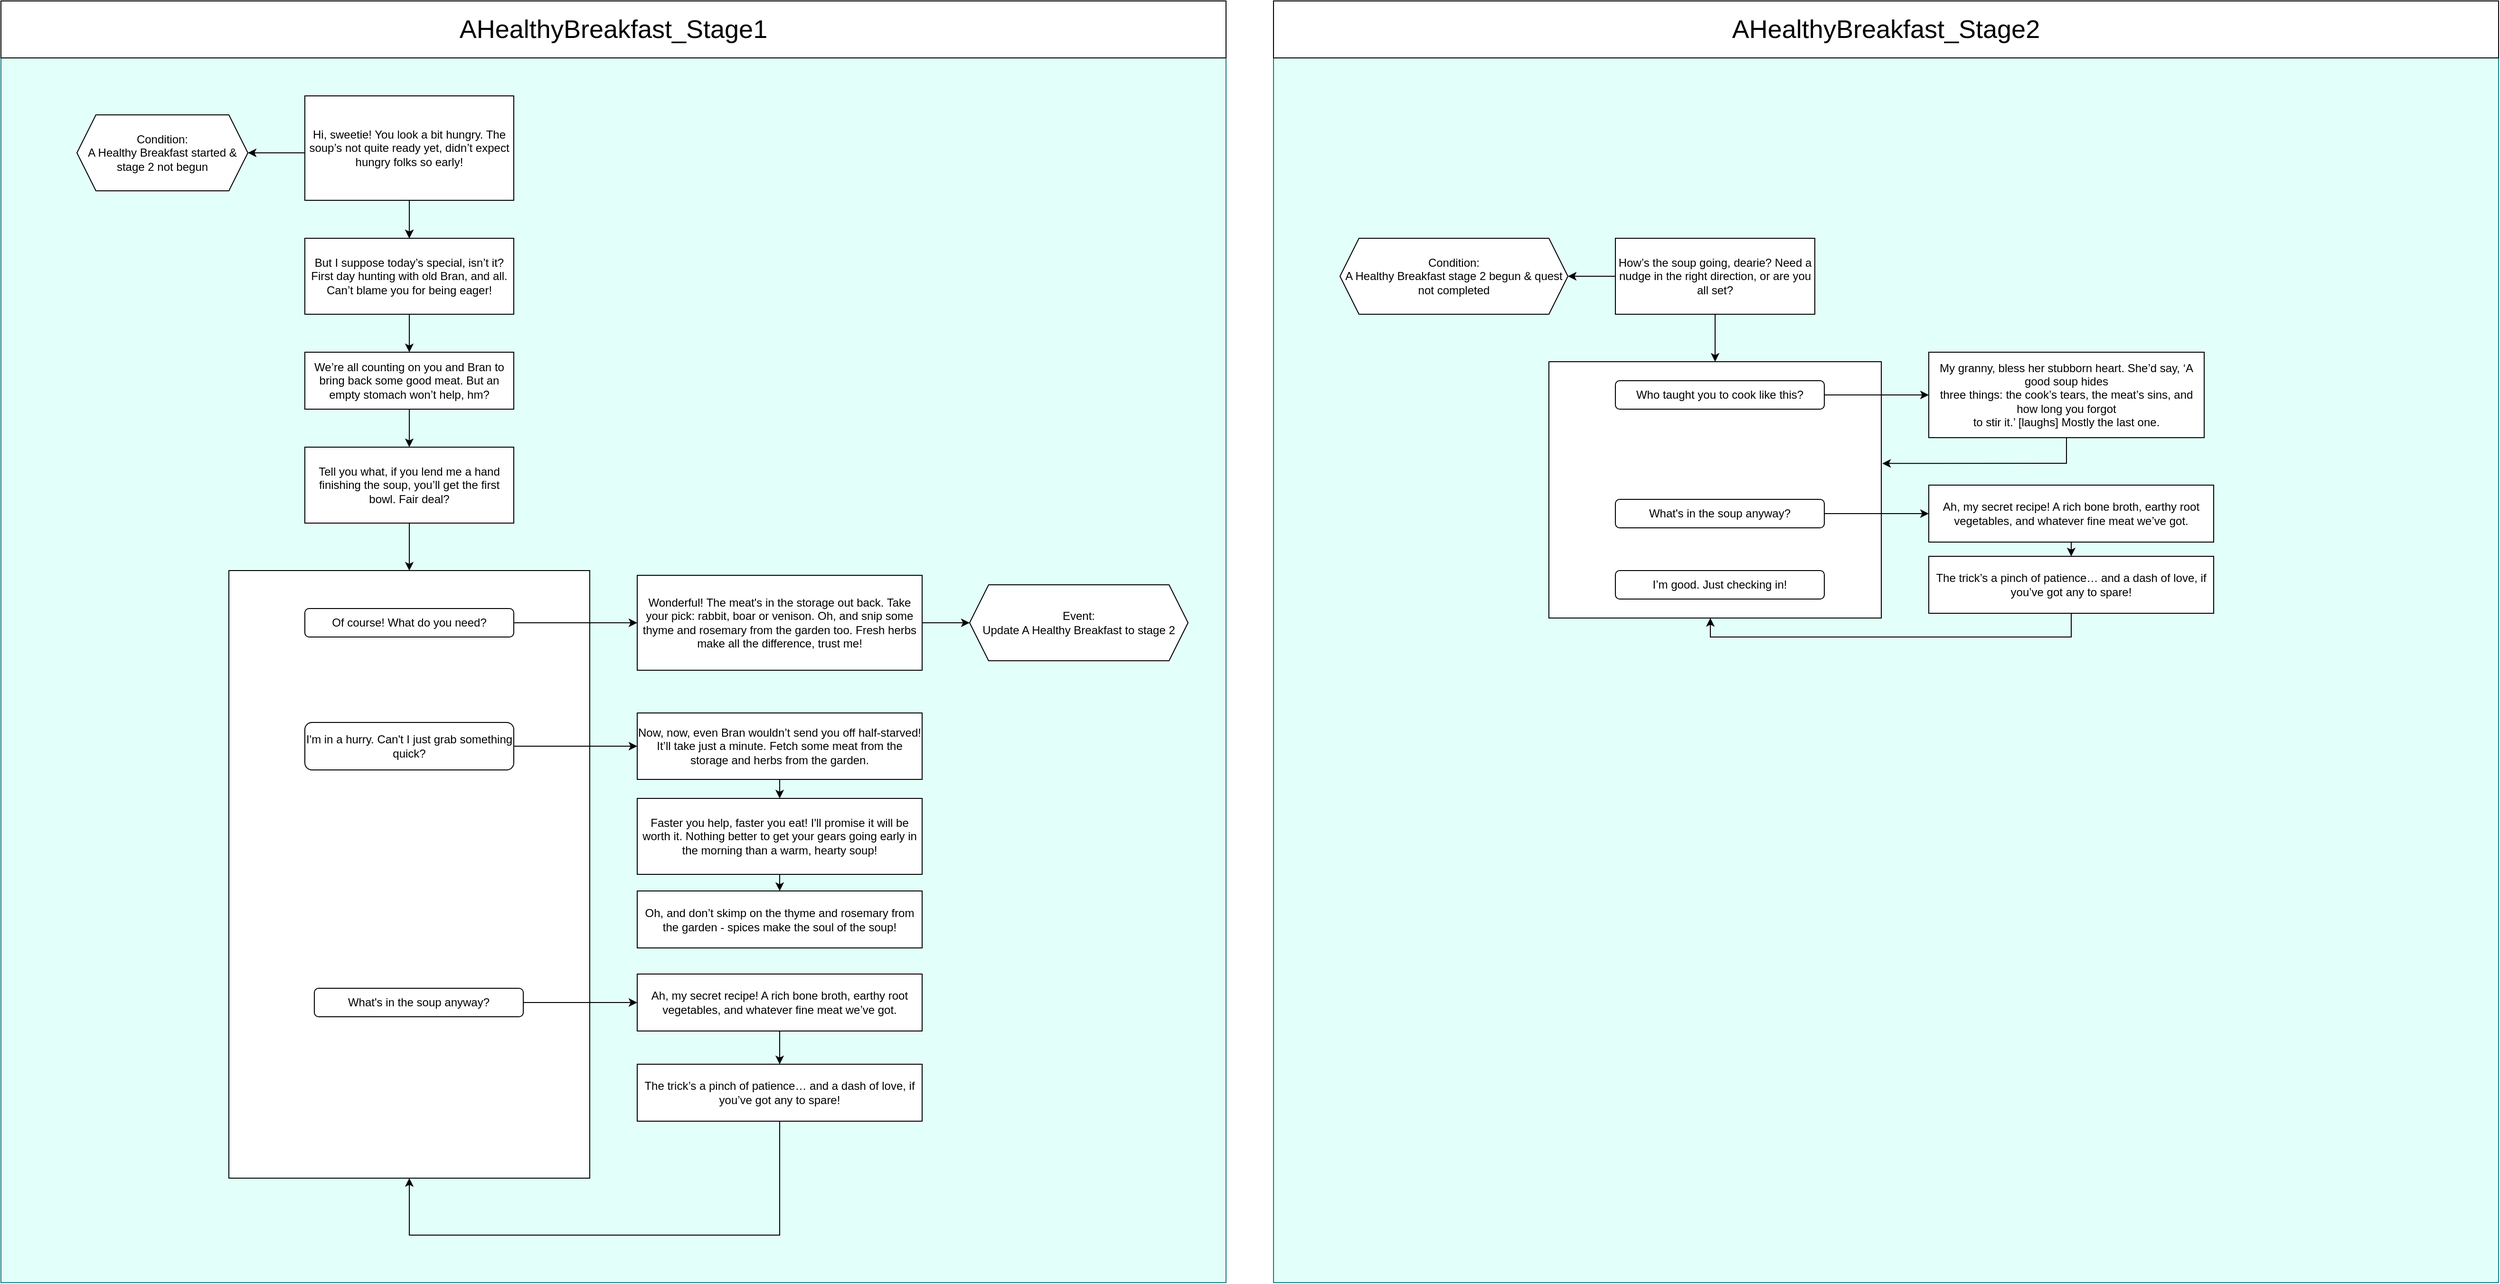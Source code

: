 <mxfile version="27.2.0">
  <diagram name="Page-1" id="DHuM1axFLLnh3QernCQQ">
    <mxGraphModel dx="2153" dy="1814" grid="1" gridSize="10" guides="1" tooltips="1" connect="1" arrows="1" fold="1" page="1" pageScale="1" pageWidth="850" pageHeight="1100" math="0" shadow="0">
      <root>
        <mxCell id="0" />
        <mxCell id="1" parent="0" />
        <mxCell id="LFIkx6h78dEoTtOIi-fp-30" value="" style="rounded=0;whiteSpace=wrap;html=1;fillColor=#E3FFF9;strokeColor=#0e8088;" vertex="1" parent="1">
          <mxGeometry x="1220" y="-60" width="1290" height="1290" as="geometry" />
        </mxCell>
        <mxCell id="LFIkx6h78dEoTtOIi-fp-28" value="" style="rounded=0;whiteSpace=wrap;html=1;fillColor=#E3FFF9;strokeColor=#0e8088;" vertex="1" parent="1">
          <mxGeometry x="-120" y="-60" width="1290" height="1290" as="geometry" />
        </mxCell>
        <mxCell id="HNTx7v4-bAwA_o5vwCcX-24" value="" style="rounded=0;whiteSpace=wrap;html=1;" parent="1" vertex="1">
          <mxGeometry x="120" y="480" width="380" height="640" as="geometry" />
        </mxCell>
        <mxCell id="HNTx7v4-bAwA_o5vwCcX-18" value="" style="edgeStyle=orthogonalEdgeStyle;rounded=0;orthogonalLoop=1;jettySize=auto;html=1;" parent="1" source="HNTx7v4-bAwA_o5vwCcX-1" target="HNTx7v4-bAwA_o5vwCcX-2" edge="1">
          <mxGeometry relative="1" as="geometry" />
        </mxCell>
        <mxCell id="HNTx7v4-bAwA_o5vwCcX-1" value="Hi, sweetie! You look a bit hungry. The soup’s not quite ready yet, didn’t expect hungry folks so early!" style="rounded=0;whiteSpace=wrap;html=1;" parent="1" vertex="1">
          <mxGeometry x="200" y="-20" width="220" height="110" as="geometry" />
        </mxCell>
        <mxCell id="HNTx7v4-bAwA_o5vwCcX-2" value="But I suppose today’s special, isn’t it? First day hunting with old Bran, and all. Can’t blame you for being eager!" style="rounded=0;whiteSpace=wrap;html=1;" parent="1" vertex="1">
          <mxGeometry x="200" y="130" width="220" height="80" as="geometry" />
        </mxCell>
        <mxCell id="HNTx7v4-bAwA_o5vwCcX-3" value="We’re all counting on you and Bran to bring back some good meat. But an empty stomach won’t help, hm?" style="rounded=0;whiteSpace=wrap;html=1;" parent="1" vertex="1">
          <mxGeometry x="200" y="250" width="220" height="60" as="geometry" />
        </mxCell>
        <mxCell id="HNTx7v4-bAwA_o5vwCcX-4" value="Tell you what, if you lend me a hand finishing the soup, you’ll get the first bowl. Fair deal?" style="rounded=0;whiteSpace=wrap;html=1;" parent="1" vertex="1">
          <mxGeometry x="200" y="350" width="220" height="80" as="geometry" />
        </mxCell>
        <mxCell id="HNTx7v4-bAwA_o5vwCcX-5" value="Of course! What do you need?" style="rounded=1;whiteSpace=wrap;html=1;" parent="1" vertex="1">
          <mxGeometry x="200" y="520" width="220" height="30" as="geometry" />
        </mxCell>
        <mxCell id="HNTx7v4-bAwA_o5vwCcX-6" value="Wonderful! The meat&#39;s in the storage out back. Take your pick: rabbit, boar or venison. Oh, and snip some thyme and rosemary from the garden too. Fresh herbs make all the difference, trust me!" style="rounded=0;whiteSpace=wrap;html=1;" parent="1" vertex="1">
          <mxGeometry x="550" y="485" width="300" height="100" as="geometry" />
        </mxCell>
        <mxCell id="HNTx7v4-bAwA_o5vwCcX-7" value="I&#39;m in a hurry. Can&#39;t I just grab something quick?" style="rounded=1;whiteSpace=wrap;html=1;" parent="1" vertex="1">
          <mxGeometry x="200" y="640" width="220" height="50" as="geometry" />
        </mxCell>
        <mxCell id="HNTx7v4-bAwA_o5vwCcX-8" value="Now, now, even Bran wouldn’t send you off half-starved! It’ll take just a minute. Fetch some meat from the storage and herbs from the garden." style="rounded=0;whiteSpace=wrap;html=1;" parent="1" vertex="1">
          <mxGeometry x="550" y="630" width="300" height="70" as="geometry" />
        </mxCell>
        <mxCell id="HNTx7v4-bAwA_o5vwCcX-9" value="Faster you help, faster you eat! I&#39;ll promise it will be worth it. Nothing better to get your gears going early in the morning than a warm, hearty soup!" style="rounded=0;whiteSpace=wrap;html=1;" parent="1" vertex="1">
          <mxGeometry x="550" y="720" width="300" height="80" as="geometry" />
        </mxCell>
        <mxCell id="HNTx7v4-bAwA_o5vwCcX-10" value="Oh, and don’t skimp on the thyme and rosemary from the garden - spices make the soul of the soup!" style="rounded=0;whiteSpace=wrap;html=1;" parent="1" vertex="1">
          <mxGeometry x="550" y="817.5" width="300" height="60" as="geometry" />
        </mxCell>
        <mxCell id="HNTx7v4-bAwA_o5vwCcX-11" value="What&#39;s in the soup anyway?" style="rounded=1;whiteSpace=wrap;html=1;" parent="1" vertex="1">
          <mxGeometry x="210" y="920" width="220" height="30" as="geometry" />
        </mxCell>
        <mxCell id="HNTx7v4-bAwA_o5vwCcX-12" value="" style="endArrow=classic;html=1;rounded=0;entryX=0;entryY=0.5;entryDx=0;entryDy=0;exitX=1;exitY=0.5;exitDx=0;exitDy=0;" parent="1" source="HNTx7v4-bAwA_o5vwCcX-7" target="HNTx7v4-bAwA_o5vwCcX-8" edge="1">
          <mxGeometry width="50" height="50" relative="1" as="geometry">
            <mxPoint x="420" y="649.5" as="sourcePoint" />
            <mxPoint x="490" y="649.5" as="targetPoint" />
          </mxGeometry>
        </mxCell>
        <mxCell id="HNTx7v4-bAwA_o5vwCcX-13" value="" style="endArrow=classic;html=1;rounded=0;entryX=0;entryY=0.5;entryDx=0;entryDy=0;exitX=1;exitY=0.5;exitDx=0;exitDy=0;" parent="1" source="HNTx7v4-bAwA_o5vwCcX-5" target="HNTx7v4-bAwA_o5vwCcX-6" edge="1">
          <mxGeometry width="50" height="50" relative="1" as="geometry">
            <mxPoint x="420" y="474.5" as="sourcePoint" />
            <mxPoint x="490" y="474" as="targetPoint" />
          </mxGeometry>
        </mxCell>
        <mxCell id="HNTx7v4-bAwA_o5vwCcX-14" value="Ah, my secret recipe! A rich bone broth, earthy root vegetables, and whatever fine meat we’ve got." style="rounded=0;whiteSpace=wrap;html=1;" parent="1" vertex="1">
          <mxGeometry x="550" y="905" width="300" height="60" as="geometry" />
        </mxCell>
        <mxCell id="HNTx7v4-bAwA_o5vwCcX-15" value="" style="endArrow=classic;html=1;rounded=0;entryX=0;entryY=0.5;entryDx=0;entryDy=0;exitX=1;exitY=0.5;exitDx=0;exitDy=0;" parent="1" source="HNTx7v4-bAwA_o5vwCcX-11" target="HNTx7v4-bAwA_o5vwCcX-14" edge="1">
          <mxGeometry width="50" height="50" relative="1" as="geometry">
            <mxPoint x="430" y="870" as="sourcePoint" />
            <mxPoint x="490" y="870" as="targetPoint" />
          </mxGeometry>
        </mxCell>
        <mxCell id="HNTx7v4-bAwA_o5vwCcX-16" value="The trick’s a pinch of patience… and a dash of love, if you’ve got any to spare!" style="rounded=0;whiteSpace=wrap;html=1;" parent="1" vertex="1">
          <mxGeometry x="550" y="1000" width="300" height="60" as="geometry" />
        </mxCell>
        <mxCell id="HNTx7v4-bAwA_o5vwCcX-17" value="" style="endArrow=classic;html=1;rounded=0;" parent="1" edge="1">
          <mxGeometry width="50" height="50" relative="1" as="geometry">
            <mxPoint x="310" y="90" as="sourcePoint" />
            <mxPoint x="310" y="130" as="targetPoint" />
          </mxGeometry>
        </mxCell>
        <mxCell id="HNTx7v4-bAwA_o5vwCcX-21" value="" style="endArrow=classic;html=1;rounded=0;" parent="1" edge="1">
          <mxGeometry width="50" height="50" relative="1" as="geometry">
            <mxPoint x="310" y="210" as="sourcePoint" />
            <mxPoint x="310" y="250" as="targetPoint" />
          </mxGeometry>
        </mxCell>
        <mxCell id="HNTx7v4-bAwA_o5vwCcX-22" value="" style="endArrow=classic;html=1;rounded=0;entryX=0.5;entryY=0;entryDx=0;entryDy=0;" parent="1" target="HNTx7v4-bAwA_o5vwCcX-4" edge="1">
          <mxGeometry width="50" height="50" relative="1" as="geometry">
            <mxPoint x="310" y="310" as="sourcePoint" />
            <mxPoint x="360" y="260" as="targetPoint" />
          </mxGeometry>
        </mxCell>
        <mxCell id="HNTx7v4-bAwA_o5vwCcX-23" value="" style="endArrow=classic;html=1;rounded=0;entryX=0.5;entryY=0;entryDx=0;entryDy=0;" parent="1" target="HNTx7v4-bAwA_o5vwCcX-24" edge="1">
          <mxGeometry width="50" height="50" relative="1" as="geometry">
            <mxPoint x="310" y="430" as="sourcePoint" />
            <mxPoint x="310" y="440" as="targetPoint" />
          </mxGeometry>
        </mxCell>
        <mxCell id="HNTx7v4-bAwA_o5vwCcX-27" value="" style="endArrow=classic;html=1;rounded=0;entryX=0.5;entryY=0;entryDx=0;entryDy=0;exitX=0.5;exitY=1;exitDx=0;exitDy=0;" parent="1" source="HNTx7v4-bAwA_o5vwCcX-8" target="HNTx7v4-bAwA_o5vwCcX-9" edge="1">
          <mxGeometry width="50" height="50" relative="1" as="geometry">
            <mxPoint x="870" y="720" as="sourcePoint" />
            <mxPoint x="870" y="740" as="targetPoint" />
          </mxGeometry>
        </mxCell>
        <mxCell id="HNTx7v4-bAwA_o5vwCcX-28" value="" style="endArrow=classic;html=1;rounded=0;entryX=0.5;entryY=0;entryDx=0;entryDy=0;exitX=0.5;exitY=1;exitDx=0;exitDy=0;" parent="1" source="HNTx7v4-bAwA_o5vwCcX-9" target="HNTx7v4-bAwA_o5vwCcX-10" edge="1">
          <mxGeometry width="50" height="50" relative="1" as="geometry">
            <mxPoint x="870" y="830" as="sourcePoint" />
            <mxPoint x="920" y="780" as="targetPoint" />
          </mxGeometry>
        </mxCell>
        <mxCell id="HNTx7v4-bAwA_o5vwCcX-29" value="" style="endArrow=classic;html=1;rounded=0;entryX=0.5;entryY=0;entryDx=0;entryDy=0;exitX=0.5;exitY=1;exitDx=0;exitDy=0;" parent="1" target="HNTx7v4-bAwA_o5vwCcX-16" edge="1" source="HNTx7v4-bAwA_o5vwCcX-14">
          <mxGeometry width="50" height="50" relative="1" as="geometry">
            <mxPoint x="870" y="980" as="sourcePoint" />
            <mxPoint x="920" y="930" as="targetPoint" />
          </mxGeometry>
        </mxCell>
        <mxCell id="LFIkx6h78dEoTtOIi-fp-1" value="" style="endArrow=classic;html=1;rounded=0;" edge="1" parent="1">
          <mxGeometry width="50" height="50" relative="1" as="geometry">
            <mxPoint x="850" y="535" as="sourcePoint" />
            <mxPoint x="900" y="535" as="targetPoint" />
          </mxGeometry>
        </mxCell>
        <mxCell id="LFIkx6h78dEoTtOIi-fp-2" value="Event: &lt;br&gt;Update A Healthy Breakfast to stage 2" style="shape=hexagon;perimeter=hexagonPerimeter2;whiteSpace=wrap;html=1;fixedSize=1;" vertex="1" parent="1">
          <mxGeometry x="900" y="495" width="230" height="80" as="geometry" />
        </mxCell>
        <mxCell id="LFIkx6h78dEoTtOIi-fp-3" value="Condition:&lt;br&gt;A Healthy Breakfast started &amp;amp; stage 2 not begun" style="shape=hexagon;perimeter=hexagonPerimeter2;whiteSpace=wrap;html=1;fixedSize=1;" vertex="1" parent="1">
          <mxGeometry x="-40" width="180" height="80" as="geometry" />
        </mxCell>
        <mxCell id="LFIkx6h78dEoTtOIi-fp-4" value="" style="endArrow=classic;html=1;rounded=0;entryX=1;entryY=0.5;entryDx=0;entryDy=0;" edge="1" parent="1" target="LFIkx6h78dEoTtOIi-fp-3">
          <mxGeometry width="50" height="50" relative="1" as="geometry">
            <mxPoint x="200" y="40" as="sourcePoint" />
            <mxPoint x="250" y="-10" as="targetPoint" />
          </mxGeometry>
        </mxCell>
        <mxCell id="LFIkx6h78dEoTtOIi-fp-5" value="Condition:&lt;br&gt;A Healthy Breakfast stage 2 begun &amp;amp; quest not completed" style="shape=hexagon;perimeter=hexagonPerimeter2;whiteSpace=wrap;html=1;fixedSize=1;" vertex="1" parent="1">
          <mxGeometry x="1290" y="130" width="240" height="80" as="geometry" />
        </mxCell>
        <mxCell id="LFIkx6h78dEoTtOIi-fp-6" value="" style="endArrow=classic;html=1;rounded=0;entryX=1;entryY=0.5;entryDx=0;entryDy=0;" edge="1" parent="1" target="LFIkx6h78dEoTtOIi-fp-5">
          <mxGeometry width="50" height="50" relative="1" as="geometry">
            <mxPoint x="1580" y="170" as="sourcePoint" />
            <mxPoint x="1630" y="120" as="targetPoint" />
          </mxGeometry>
        </mxCell>
        <mxCell id="LFIkx6h78dEoTtOIi-fp-7" value="How’s the soup going, dearie? Need a nudge in the right direction, or are you all set?" style="rounded=0;whiteSpace=wrap;html=1;" vertex="1" parent="1">
          <mxGeometry x="1580" y="130" width="210" height="80" as="geometry" />
        </mxCell>
        <mxCell id="LFIkx6h78dEoTtOIi-fp-8" value="" style="endArrow=classic;html=1;rounded=0;exitX=0.5;exitY=1;exitDx=0;exitDy=0;entryX=0.5;entryY=1;entryDx=0;entryDy=0;" edge="1" parent="1" source="HNTx7v4-bAwA_o5vwCcX-16" target="HNTx7v4-bAwA_o5vwCcX-24">
          <mxGeometry width="50" height="50" relative="1" as="geometry">
            <mxPoint x="725" y="1020" as="sourcePoint" />
            <mxPoint x="380" y="1000.0" as="targetPoint" />
            <Array as="points">
              <mxPoint x="700" y="1180" />
              <mxPoint x="520" y="1180" />
              <mxPoint x="310" y="1180" />
            </Array>
          </mxGeometry>
        </mxCell>
        <mxCell id="LFIkx6h78dEoTtOIi-fp-9" value="" style="endArrow=classic;html=1;rounded=0;exitX=0.5;exitY=1;exitDx=0;exitDy=0;entryX=0;entryY=0.5;entryDx=0;entryDy=0;" edge="1" parent="1" source="LFIkx6h78dEoTtOIi-fp-7" target="LFIkx6h78dEoTtOIi-fp-10">
          <mxGeometry width="50" height="50" relative="1" as="geometry">
            <mxPoint x="1710" y="260" as="sourcePoint" />
            <mxPoint x="1760" y="210" as="targetPoint" />
          </mxGeometry>
        </mxCell>
        <mxCell id="LFIkx6h78dEoTtOIi-fp-10" value="" style="rounded=0;whiteSpace=wrap;html=1;direction=south;" vertex="1" parent="1">
          <mxGeometry x="1510" y="260" width="350" height="270" as="geometry" />
        </mxCell>
        <mxCell id="LFIkx6h78dEoTtOIi-fp-12" value="I’m good. Just checking in!" style="rounded=1;whiteSpace=wrap;html=1;" vertex="1" parent="1">
          <mxGeometry x="1580" y="480" width="220" height="30" as="geometry" />
        </mxCell>
        <mxCell id="LFIkx6h78dEoTtOIi-fp-13" value="Who taught you to cook like this?" style="rounded=1;whiteSpace=wrap;html=1;align=center;" vertex="1" parent="1">
          <mxGeometry x="1580" y="280" width="220" height="30" as="geometry" />
        </mxCell>
        <mxCell id="LFIkx6h78dEoTtOIi-fp-14" value="My granny, bless her stubborn heart. She’d say, ‘A good soup hides &lt;br&gt;three things: the cook’s tears, the meat’s sins, and how long you forgot&lt;br&gt; to stir it.’ [laughs] Mostly the last one." style="rounded=0;whiteSpace=wrap;html=1;" vertex="1" parent="1">
          <mxGeometry x="1910" y="250" width="290" height="90" as="geometry" />
        </mxCell>
        <mxCell id="LFIkx6h78dEoTtOIi-fp-15" value="" style="endArrow=classic;html=1;rounded=0;exitX=1;exitY=0.5;exitDx=0;exitDy=0;entryX=0;entryY=0.5;entryDx=0;entryDy=0;" edge="1" parent="1" source="LFIkx6h78dEoTtOIi-fp-13" target="LFIkx6h78dEoTtOIi-fp-14">
          <mxGeometry width="50" height="50" relative="1" as="geometry">
            <mxPoint x="1840" y="320" as="sourcePoint" />
            <mxPoint x="1890" y="270" as="targetPoint" />
          </mxGeometry>
        </mxCell>
        <mxCell id="LFIkx6h78dEoTtOIi-fp-29" value="&lt;font style=&quot;font-size: 27px;&quot;&gt;AHealthyBreakfast_Stage1&lt;/font&gt;" style="rounded=0;whiteSpace=wrap;html=1;" vertex="1" parent="1">
          <mxGeometry x="-120" y="-120" width="1290" height="60" as="geometry" />
        </mxCell>
        <mxCell id="LFIkx6h78dEoTtOIi-fp-31" value="&lt;div&gt;&lt;font style=&quot;font-size: 27px;&quot;&gt;AHealthyBreakfast_Stage2&lt;/font&gt;&lt;/div&gt;" style="rounded=0;whiteSpace=wrap;html=1;" vertex="1" parent="1">
          <mxGeometry x="1220" y="-120" width="1290" height="60" as="geometry" />
        </mxCell>
        <mxCell id="LFIkx6h78dEoTtOIi-fp-32" value="What&#39;s in the soup anyway?" style="rounded=1;whiteSpace=wrap;html=1;" vertex="1" parent="1">
          <mxGeometry x="1580" y="405" width="220" height="30" as="geometry" />
        </mxCell>
        <mxCell id="LFIkx6h78dEoTtOIi-fp-33" value="Ah, my secret recipe! A rich bone broth, earthy root vegetables, and whatever fine meat we’ve got." style="rounded=0;whiteSpace=wrap;html=1;" vertex="1" parent="1">
          <mxGeometry x="1910" y="390" width="300" height="60" as="geometry" />
        </mxCell>
        <mxCell id="LFIkx6h78dEoTtOIi-fp-34" value="The trick’s a pinch of patience… and a dash of love, if you’ve got any to spare!" style="rounded=0;whiteSpace=wrap;html=1;" vertex="1" parent="1">
          <mxGeometry x="1910" y="465" width="300" height="60" as="geometry" />
        </mxCell>
        <mxCell id="LFIkx6h78dEoTtOIi-fp-35" value="" style="endArrow=classic;html=1;rounded=0;exitX=0.5;exitY=1;exitDx=0;exitDy=0;" edge="1" source="LFIkx6h78dEoTtOIi-fp-34" parent="1">
          <mxGeometry width="50" height="50" relative="1" as="geometry">
            <mxPoint x="2095" y="390" as="sourcePoint" />
            <mxPoint x="1680" y="530" as="targetPoint" />
            <Array as="points">
              <mxPoint x="2060" y="550" />
              <mxPoint x="1890" y="550" />
              <mxPoint x="1680" y="550" />
            </Array>
          </mxGeometry>
        </mxCell>
        <mxCell id="LFIkx6h78dEoTtOIi-fp-36" value="" style="endArrow=classic;html=1;rounded=0;exitX=1;exitY=0.5;exitDx=0;exitDy=0;entryX=0;entryY=0.5;entryDx=0;entryDy=0;" edge="1" parent="1" source="LFIkx6h78dEoTtOIi-fp-32" target="LFIkx6h78dEoTtOIi-fp-33">
          <mxGeometry width="50" height="50" relative="1" as="geometry">
            <mxPoint x="1850" y="280" as="sourcePoint" />
            <mxPoint x="1900" y="230" as="targetPoint" />
          </mxGeometry>
        </mxCell>
        <mxCell id="LFIkx6h78dEoTtOIi-fp-37" value="" style="endArrow=classic;html=1;rounded=0;exitX=0.5;exitY=1;exitDx=0;exitDy=0;entryX=0.5;entryY=0;entryDx=0;entryDy=0;" edge="1" parent="1" source="LFIkx6h78dEoTtOIi-fp-33" target="LFIkx6h78dEoTtOIi-fp-34">
          <mxGeometry width="50" height="50" relative="1" as="geometry">
            <mxPoint x="2060" y="455" as="sourcePoint" />
            <mxPoint x="2110" y="405" as="targetPoint" />
          </mxGeometry>
        </mxCell>
        <mxCell id="LFIkx6h78dEoTtOIi-fp-38" value="" style="endArrow=classic;html=1;rounded=0;exitX=0.5;exitY=1;exitDx=0;exitDy=0;entryX=0.397;entryY=-0.003;entryDx=0;entryDy=0;entryPerimeter=0;" edge="1" parent="1" source="LFIkx6h78dEoTtOIi-fp-14" target="LFIkx6h78dEoTtOIi-fp-10">
          <mxGeometry width="50" height="50" relative="1" as="geometry">
            <mxPoint x="2090" y="380" as="sourcePoint" />
            <mxPoint x="2140" y="330" as="targetPoint" />
            <Array as="points">
              <mxPoint x="2055" y="367" />
            </Array>
          </mxGeometry>
        </mxCell>
      </root>
    </mxGraphModel>
  </diagram>
</mxfile>
